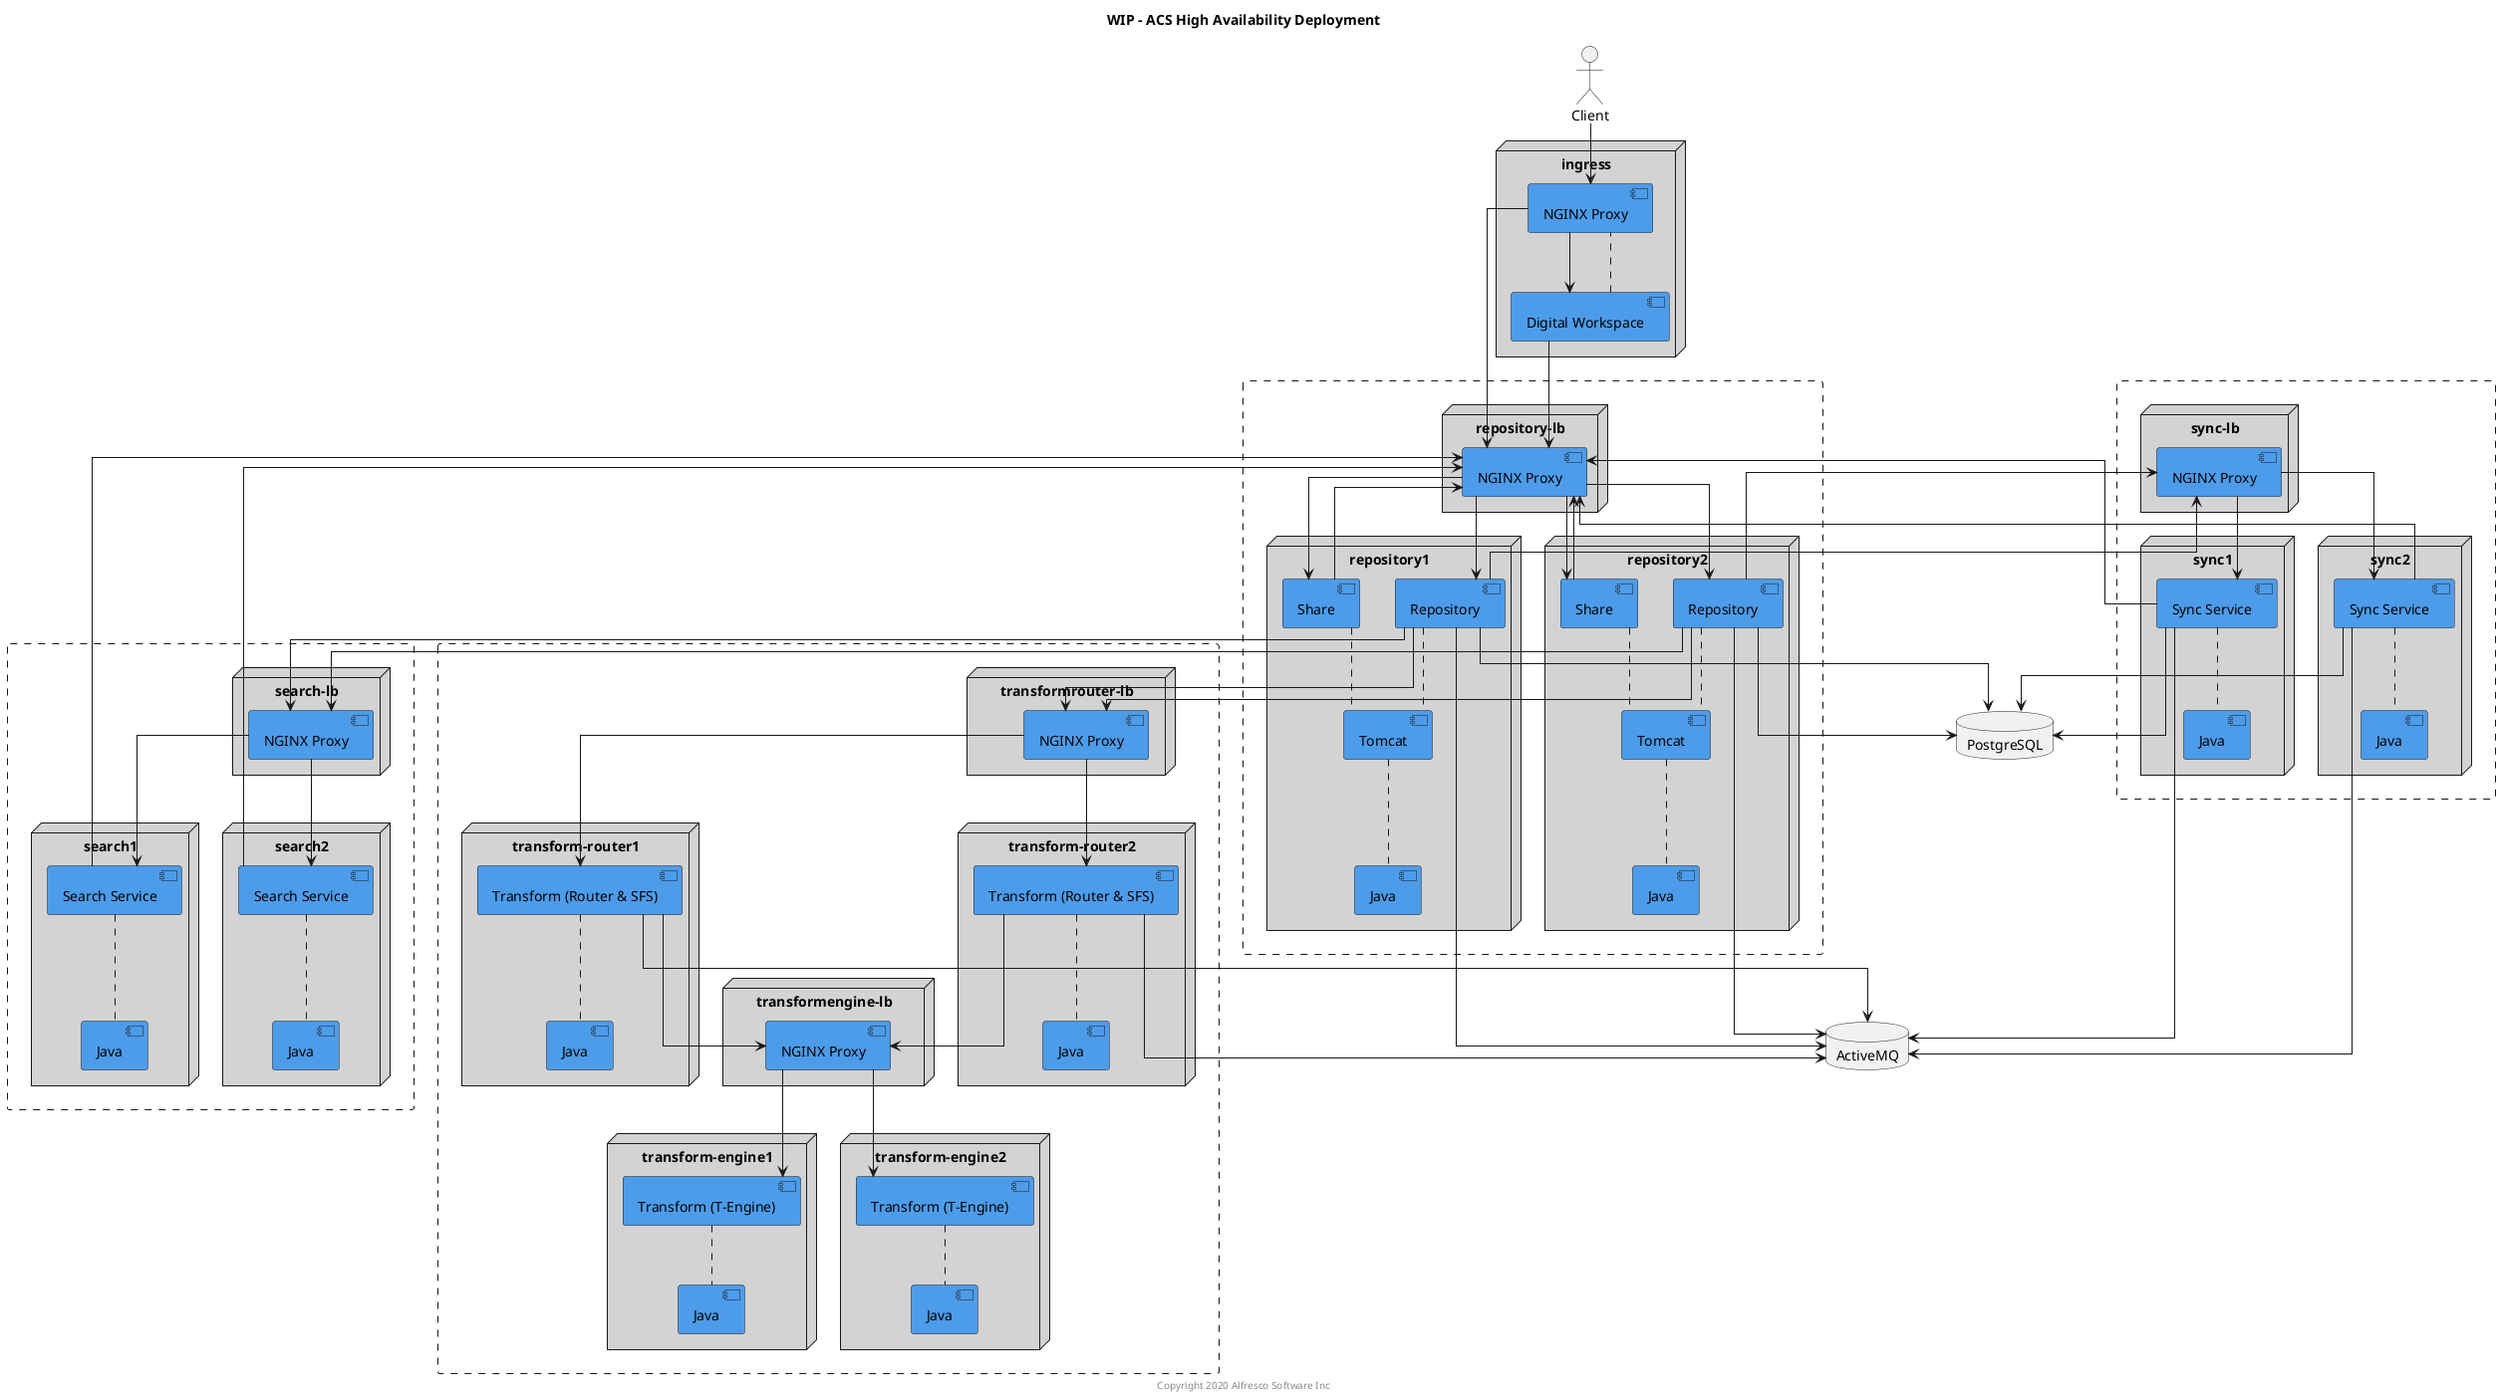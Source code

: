 @startuml

Title: WIP - ACS High Availability Deployment

' NOTE: This is still Work In Progress

skinparam componentStyle uml2
skinparam linetype ortho
skinparam rectangle {
    BorderStyle dashed
}

actor Client

node "ingress" as ingressnode #lightgrey {
    component "NGINX Proxy" as proxy #4d9cea
    component "Digital Workspace" as adw #4d9cea
}

rectangle {
    node "repository-lb" as repolbnode #lightgrey {
        component "NGINX Proxy" as repolb #4d9cea
    }

    node "repository1" as reponode1 #lightgrey {
        component "Repository" as repo1 #4d9cea
        component "Share" as share1 #4d9cea
        component "Tomcat" as tomcat1  #4d9cea
        component "Java" as repojava1 #4d9cea
    }

    node "repository2" as reponode2 #lightgrey {
        component "Repository" as repo2 #4d9cea
        component "Share" as share2 #4d9cea
        component "Tomcat" as tomcat2  #4d9cea
        component "Java" as repojava2 #4d9cea
    }
}

rectangle {
    node "search-lb" as searchlbnode #lightgrey {
        component "NGINX Proxy" as searchlb #4d9cea
    }

    node "search1" as searchnode1 #lightgrey {
        component "Search Service" as search1 #4d9cea
        component "Java" as searchjava1 #4d9cea
    }

    node "search2" as searchnode2 #lightgrey {
        component "Search Service" as search2 #4d9cea
        component "Java" as searchjava2 #4d9cea
    }
}

rectangle {
    node "transformrouter-lb" as transformrouterlbnode #lightgrey {
        component "NGINX Proxy" as transformrouterlb #4d9cea
    }

    node "transform-router1" as transformrouternode1 #lightgrey {
        component "Transform (Router & SFS)" as transformrouter1 #4d9cea
        component "Java" as transformrouterjava1 #4d9cea
    }

    node "transform-router2" as transformrouternode2 #lightgrey {
        component "Transform (Router & SFS)" as transformrouter2 #4d9cea
        component "Java" as transformrouterjava2 #4d9cea
    }

    node "transformengine-lb" as transformenginelbnode #lightgrey {
        component "NGINX Proxy" as transformenginelb #4d9cea
    }

    node "transform-engine1" as transformenginenode1 #lightgrey {
        component "Transform (T-Engine)" as transformengine1 #4d9cea
        component "Java" as transformenginejava1 #4d9cea
    }

    node "transform-engine2" as transformenginenode2 #lightgrey {
        component "Transform (T-Engine)" as transformengine2 #4d9cea
        component "Java" as transformenginejava2 #4d9cea
    }
}

rectangle {
    node "sync-lb" as synclbnode #lightgrey {
        component "NGINX Proxy" as synclb #4d9cea
    }

    node "sync1" as syncnode1 #lightgrey {
        component "Sync Service" as sync1 #4d9cea
        component "Java" as syncjava1 #4d9cea
    }

    node "sync2" as syncnode2 #lightgrey {
        component "Sync Service" as sync2 #4d9cea
        component "Java" as syncjava2 #4d9cea
    }
}

database "ActiveMQ" as amq
database "PostgreSQL" as psql

adw .. proxy
repo1 .. tomcat1
share1 .. tomcat1
tomcat1 .. repojava1
repo2 .. tomcat2
share2 .. tomcat2
tomcat2 .. repojava2
search1 .. searchjava1
search2 .. searchjava2
transformrouter1 .. transformrouterjava1
transformrouter2 .. transformrouterjava2
transformengine1 .. transformenginejava1
transformengine2 .. transformenginejava2
sync1 .. syncjava1
sync2 .. syncjava2

Client --> proxy

proxy --> repolb
proxy --> adw

repolb -down-> repo1
repolb -down-> repo2
repolb -down-> share1
repolb -down-> share2
searchlb -down-> search1
searchlb -down-> search2
transformrouterlb -down-> transformrouter1
transformrouterlb -down-> transformrouter2
transformrouter1 -down-> transformenginelb
transformrouter2 -down-> transformenginelb
transformenginelb -down-> transformengine1
transformenginelb -down-> transformengine2
synclb -down-> sync1
synclb -down-> sync2

share1 --> repolb
share2 --> repolb
adw --> repolb

repo1 --> psql
repo2 --> psql
repo1 --> amq
repo2 --> amq

repo1 --> transformrouterlb
repo2 --> transformrouterlb

repo1 --> searchlb
repo2 --> searchlb
search1 --> repolb
search2 --> repolb

repo1 --> synclb
repo2 --> synclb
sync1 --> repolb
sync2 --> repolb

transformrouter1 --> amq
transformrouter2 --> amq

sync1 --> amq
sync2 --> amq
sync1 --> psql
sync2 --> psql

center footer Copyright 2020 Alfresco Software Inc

@enduml
